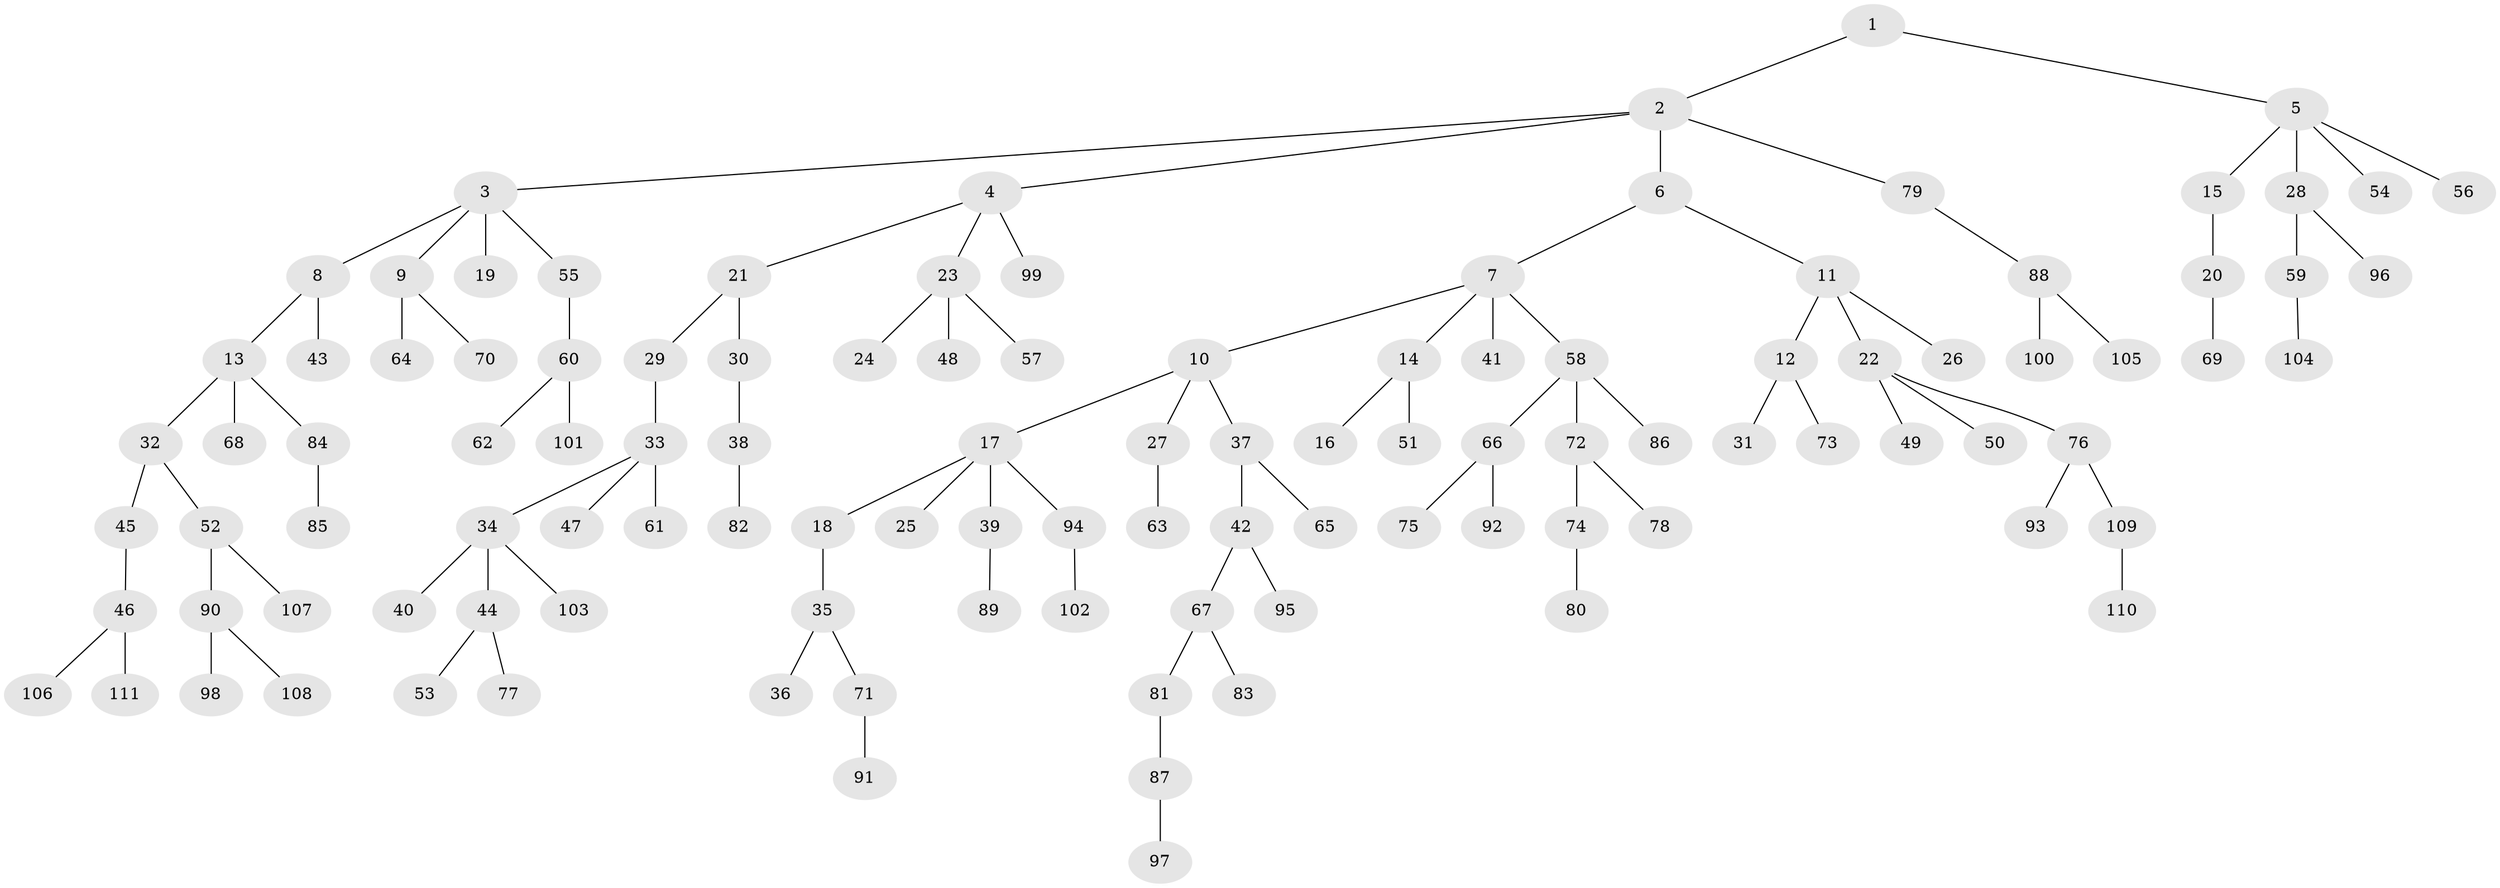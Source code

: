 // Generated by graph-tools (version 1.1) at 2025/15/03/09/25 04:15:30]
// undirected, 111 vertices, 110 edges
graph export_dot {
graph [start="1"]
  node [color=gray90,style=filled];
  1;
  2;
  3;
  4;
  5;
  6;
  7;
  8;
  9;
  10;
  11;
  12;
  13;
  14;
  15;
  16;
  17;
  18;
  19;
  20;
  21;
  22;
  23;
  24;
  25;
  26;
  27;
  28;
  29;
  30;
  31;
  32;
  33;
  34;
  35;
  36;
  37;
  38;
  39;
  40;
  41;
  42;
  43;
  44;
  45;
  46;
  47;
  48;
  49;
  50;
  51;
  52;
  53;
  54;
  55;
  56;
  57;
  58;
  59;
  60;
  61;
  62;
  63;
  64;
  65;
  66;
  67;
  68;
  69;
  70;
  71;
  72;
  73;
  74;
  75;
  76;
  77;
  78;
  79;
  80;
  81;
  82;
  83;
  84;
  85;
  86;
  87;
  88;
  89;
  90;
  91;
  92;
  93;
  94;
  95;
  96;
  97;
  98;
  99;
  100;
  101;
  102;
  103;
  104;
  105;
  106;
  107;
  108;
  109;
  110;
  111;
  1 -- 2;
  1 -- 5;
  2 -- 3;
  2 -- 4;
  2 -- 6;
  2 -- 79;
  3 -- 8;
  3 -- 9;
  3 -- 19;
  3 -- 55;
  4 -- 21;
  4 -- 23;
  4 -- 99;
  5 -- 15;
  5 -- 28;
  5 -- 54;
  5 -- 56;
  6 -- 7;
  6 -- 11;
  7 -- 10;
  7 -- 14;
  7 -- 41;
  7 -- 58;
  8 -- 13;
  8 -- 43;
  9 -- 64;
  9 -- 70;
  10 -- 17;
  10 -- 27;
  10 -- 37;
  11 -- 12;
  11 -- 22;
  11 -- 26;
  12 -- 31;
  12 -- 73;
  13 -- 32;
  13 -- 68;
  13 -- 84;
  14 -- 16;
  14 -- 51;
  15 -- 20;
  17 -- 18;
  17 -- 25;
  17 -- 39;
  17 -- 94;
  18 -- 35;
  20 -- 69;
  21 -- 29;
  21 -- 30;
  22 -- 49;
  22 -- 50;
  22 -- 76;
  23 -- 24;
  23 -- 48;
  23 -- 57;
  27 -- 63;
  28 -- 59;
  28 -- 96;
  29 -- 33;
  30 -- 38;
  32 -- 45;
  32 -- 52;
  33 -- 34;
  33 -- 47;
  33 -- 61;
  34 -- 40;
  34 -- 44;
  34 -- 103;
  35 -- 36;
  35 -- 71;
  37 -- 42;
  37 -- 65;
  38 -- 82;
  39 -- 89;
  42 -- 67;
  42 -- 95;
  44 -- 53;
  44 -- 77;
  45 -- 46;
  46 -- 106;
  46 -- 111;
  52 -- 90;
  52 -- 107;
  55 -- 60;
  58 -- 66;
  58 -- 72;
  58 -- 86;
  59 -- 104;
  60 -- 62;
  60 -- 101;
  66 -- 75;
  66 -- 92;
  67 -- 81;
  67 -- 83;
  71 -- 91;
  72 -- 74;
  72 -- 78;
  74 -- 80;
  76 -- 93;
  76 -- 109;
  79 -- 88;
  81 -- 87;
  84 -- 85;
  87 -- 97;
  88 -- 100;
  88 -- 105;
  90 -- 98;
  90 -- 108;
  94 -- 102;
  109 -- 110;
}
